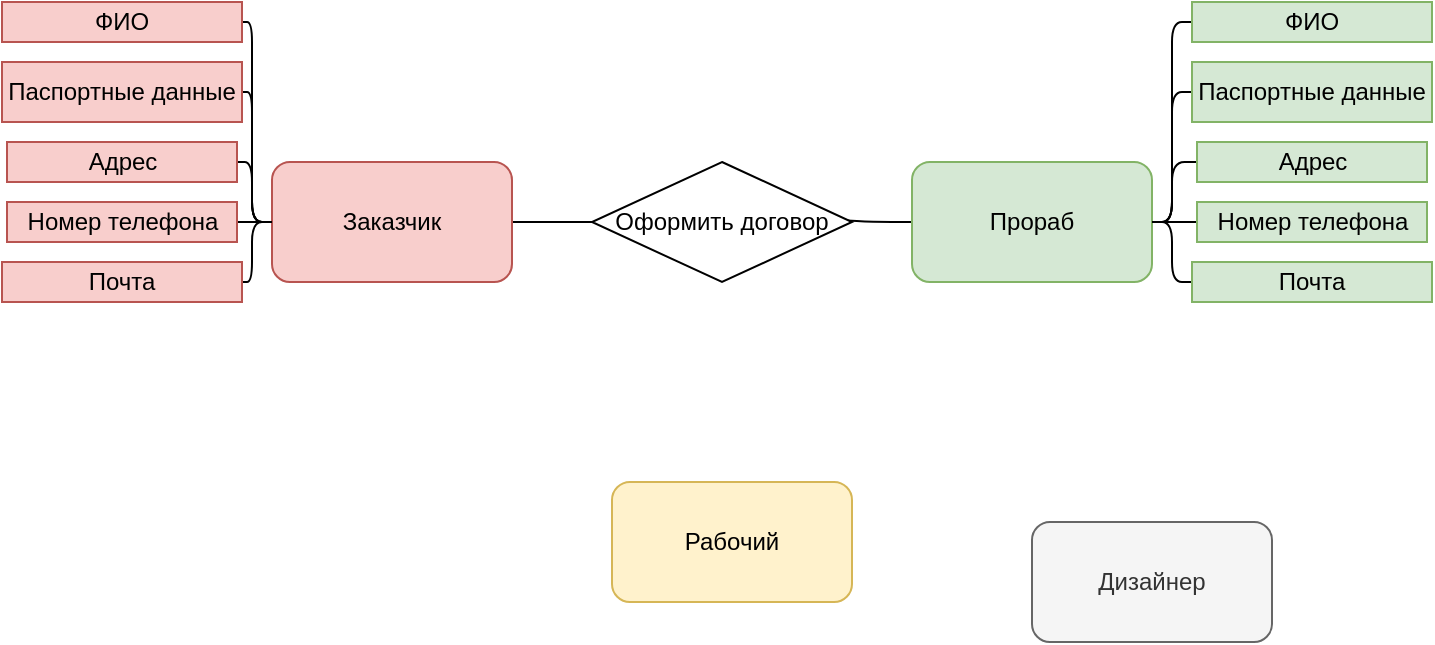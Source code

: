 <mxfile version="15.8.1" type="github">
  <diagram id="3Rl8tJcSyYSh5Y90n7Nx" name="Page-1">
    <mxGraphModel dx="981" dy="544" grid="1" gridSize="10" guides="1" tooltips="1" connect="1" arrows="1" fold="1" page="1" pageScale="1" pageWidth="827" pageHeight="1169" math="0" shadow="0">
      <root>
        <mxCell id="0" />
        <mxCell id="1" parent="0" />
        <mxCell id="dhNhgRC3SvR5MSYjVpv3-27" style="edgeStyle=orthogonalEdgeStyle;rounded=1;orthogonalLoop=1;jettySize=auto;html=1;entryX=0;entryY=0.5;entryDx=0;entryDy=0;endArrow=none;endFill=0;" edge="1" parent="1" source="dhNhgRC3SvR5MSYjVpv3-3" target="dhNhgRC3SvR5MSYjVpv3-25">
          <mxGeometry relative="1" as="geometry" />
        </mxCell>
        <mxCell id="dhNhgRC3SvR5MSYjVpv3-3" value="Заказчик" style="rounded=1;whiteSpace=wrap;html=1;fillColor=#f8cecc;strokeColor=#b85450;" vertex="1" parent="1">
          <mxGeometry x="150" y="100" width="120" height="60" as="geometry" />
        </mxCell>
        <mxCell id="dhNhgRC3SvR5MSYjVpv3-26" style="edgeStyle=orthogonalEdgeStyle;rounded=1;orthogonalLoop=1;jettySize=auto;html=1;entryX=0.96;entryY=0.485;entryDx=0;entryDy=0;entryPerimeter=0;endArrow=none;endFill=0;" edge="1" parent="1" source="dhNhgRC3SvR5MSYjVpv3-4" target="dhNhgRC3SvR5MSYjVpv3-25">
          <mxGeometry relative="1" as="geometry" />
        </mxCell>
        <mxCell id="dhNhgRC3SvR5MSYjVpv3-4" value="Прораб" style="rounded=1;whiteSpace=wrap;html=1;fillColor=#d5e8d4;strokeColor=#82b366;" vertex="1" parent="1">
          <mxGeometry x="470" y="100" width="120" height="60" as="geometry" />
        </mxCell>
        <mxCell id="dhNhgRC3SvR5MSYjVpv3-5" value="Рабочий" style="rounded=1;whiteSpace=wrap;html=1;fillColor=#fff2cc;strokeColor=#d6b656;" vertex="1" parent="1">
          <mxGeometry x="320" y="260" width="120" height="60" as="geometry" />
        </mxCell>
        <mxCell id="dhNhgRC3SvR5MSYjVpv3-6" value="Дизайнер" style="rounded=1;whiteSpace=wrap;html=1;fillColor=#f5f5f5;fontColor=#333333;strokeColor=#666666;" vertex="1" parent="1">
          <mxGeometry x="530" y="280" width="120" height="60" as="geometry" />
        </mxCell>
        <mxCell id="dhNhgRC3SvR5MSYjVpv3-18" style="edgeStyle=orthogonalEdgeStyle;rounded=1;orthogonalLoop=1;jettySize=auto;html=1;endArrow=none;endFill=0;" edge="1" parent="1" source="dhNhgRC3SvR5MSYjVpv3-7" target="dhNhgRC3SvR5MSYjVpv3-3">
          <mxGeometry relative="1" as="geometry">
            <Array as="points">
              <mxPoint x="140" y="30" />
              <mxPoint x="140" y="130" />
            </Array>
          </mxGeometry>
        </mxCell>
        <mxCell id="dhNhgRC3SvR5MSYjVpv3-7" value="ФИО" style="rounded=0;whiteSpace=wrap;html=1;fillColor=#f8cecc;strokeColor=#b85450;" vertex="1" parent="1">
          <mxGeometry x="15" y="20" width="120" height="20" as="geometry" />
        </mxCell>
        <mxCell id="dhNhgRC3SvR5MSYjVpv3-17" style="edgeStyle=orthogonalEdgeStyle;rounded=1;orthogonalLoop=1;jettySize=auto;html=1;endArrow=none;endFill=0;" edge="1" parent="1" source="dhNhgRC3SvR5MSYjVpv3-8" target="dhNhgRC3SvR5MSYjVpv3-3">
          <mxGeometry relative="1" as="geometry">
            <Array as="points">
              <mxPoint x="140" y="65" />
              <mxPoint x="140" y="130" />
            </Array>
          </mxGeometry>
        </mxCell>
        <mxCell id="dhNhgRC3SvR5MSYjVpv3-8" value="Паспортные данные" style="rounded=0;whiteSpace=wrap;html=1;fillColor=#f8cecc;strokeColor=#b85450;" vertex="1" parent="1">
          <mxGeometry x="15" y="50" width="120" height="30" as="geometry" />
        </mxCell>
        <mxCell id="dhNhgRC3SvR5MSYjVpv3-16" style="edgeStyle=orthogonalEdgeStyle;rounded=1;orthogonalLoop=1;jettySize=auto;html=1;endArrow=none;endFill=0;" edge="1" parent="1" source="dhNhgRC3SvR5MSYjVpv3-10" target="dhNhgRC3SvR5MSYjVpv3-3">
          <mxGeometry relative="1" as="geometry">
            <Array as="points">
              <mxPoint x="140" y="100" />
              <mxPoint x="140" y="130" />
            </Array>
          </mxGeometry>
        </mxCell>
        <mxCell id="dhNhgRC3SvR5MSYjVpv3-10" value="Адрес" style="rounded=0;whiteSpace=wrap;html=1;fillColor=#f8cecc;strokeColor=#b85450;" vertex="1" parent="1">
          <mxGeometry x="17.5" y="90" width="115" height="20" as="geometry" />
        </mxCell>
        <mxCell id="dhNhgRC3SvR5MSYjVpv3-15" value="" style="edgeStyle=orthogonalEdgeStyle;rounded=1;orthogonalLoop=1;jettySize=auto;html=1;endArrow=none;endFill=0;" edge="1" parent="1" source="dhNhgRC3SvR5MSYjVpv3-11" target="dhNhgRC3SvR5MSYjVpv3-3">
          <mxGeometry relative="1" as="geometry" />
        </mxCell>
        <mxCell id="dhNhgRC3SvR5MSYjVpv3-11" value="Номер телефона" style="rounded=0;whiteSpace=wrap;html=1;fillColor=#f8cecc;strokeColor=#b85450;" vertex="1" parent="1">
          <mxGeometry x="17.5" y="120" width="115" height="20" as="geometry" />
        </mxCell>
        <mxCell id="dhNhgRC3SvR5MSYjVpv3-19" style="edgeStyle=orthogonalEdgeStyle;rounded=1;orthogonalLoop=1;jettySize=auto;html=1;entryX=0;entryY=0.5;entryDx=0;entryDy=0;endArrow=none;endFill=0;" edge="1" parent="1" source="dhNhgRC3SvR5MSYjVpv3-12" target="dhNhgRC3SvR5MSYjVpv3-3">
          <mxGeometry relative="1" as="geometry">
            <Array as="points">
              <mxPoint x="140" y="160" />
              <mxPoint x="140" y="130" />
            </Array>
          </mxGeometry>
        </mxCell>
        <mxCell id="dhNhgRC3SvR5MSYjVpv3-12" value="Почта" style="rounded=0;whiteSpace=wrap;html=1;fillColor=#f8cecc;strokeColor=#b85450;" vertex="1" parent="1">
          <mxGeometry x="15" y="150" width="120" height="20" as="geometry" />
        </mxCell>
        <mxCell id="dhNhgRC3SvR5MSYjVpv3-28" style="edgeStyle=orthogonalEdgeStyle;rounded=1;orthogonalLoop=1;jettySize=auto;html=1;exitX=0;exitY=0.5;exitDx=0;exitDy=0;entryX=1;entryY=0.5;entryDx=0;entryDy=0;endArrow=none;endFill=0;" edge="1" parent="1" source="dhNhgRC3SvR5MSYjVpv3-20" target="dhNhgRC3SvR5MSYjVpv3-4">
          <mxGeometry relative="1" as="geometry">
            <Array as="points">
              <mxPoint x="600" y="30" />
              <mxPoint x="600" y="130" />
            </Array>
          </mxGeometry>
        </mxCell>
        <mxCell id="dhNhgRC3SvR5MSYjVpv3-20" value="ФИО" style="rounded=0;whiteSpace=wrap;html=1;fillColor=#d5e8d4;strokeColor=#82b366;" vertex="1" parent="1">
          <mxGeometry x="610" y="20" width="120" height="20" as="geometry" />
        </mxCell>
        <mxCell id="dhNhgRC3SvR5MSYjVpv3-29" style="edgeStyle=orthogonalEdgeStyle;rounded=1;orthogonalLoop=1;jettySize=auto;html=1;exitX=0;exitY=0.5;exitDx=0;exitDy=0;endArrow=none;endFill=0;" edge="1" parent="1" source="dhNhgRC3SvR5MSYjVpv3-21">
          <mxGeometry relative="1" as="geometry">
            <mxPoint x="590" y="130" as="targetPoint" />
            <Array as="points">
              <mxPoint x="600" y="65" />
              <mxPoint x="600" y="130" />
            </Array>
          </mxGeometry>
        </mxCell>
        <mxCell id="dhNhgRC3SvR5MSYjVpv3-21" value="Паспортные данные" style="rounded=0;whiteSpace=wrap;html=1;fillColor=#d5e8d4;strokeColor=#82b366;" vertex="1" parent="1">
          <mxGeometry x="610" y="50" width="120" height="30" as="geometry" />
        </mxCell>
        <mxCell id="dhNhgRC3SvR5MSYjVpv3-30" style="edgeStyle=orthogonalEdgeStyle;rounded=1;orthogonalLoop=1;jettySize=auto;html=1;exitX=0;exitY=0.5;exitDx=0;exitDy=0;entryX=1;entryY=0.5;entryDx=0;entryDy=0;endArrow=none;endFill=0;" edge="1" parent="1" source="dhNhgRC3SvR5MSYjVpv3-22" target="dhNhgRC3SvR5MSYjVpv3-4">
          <mxGeometry relative="1" as="geometry">
            <Array as="points">
              <mxPoint x="600" y="100" />
              <mxPoint x="600" y="130" />
            </Array>
          </mxGeometry>
        </mxCell>
        <mxCell id="dhNhgRC3SvR5MSYjVpv3-22" value="Адрес" style="rounded=0;whiteSpace=wrap;html=1;fillColor=#d5e8d4;strokeColor=#82b366;" vertex="1" parent="1">
          <mxGeometry x="612.5" y="90" width="115" height="20" as="geometry" />
        </mxCell>
        <mxCell id="dhNhgRC3SvR5MSYjVpv3-31" style="edgeStyle=orthogonalEdgeStyle;rounded=1;orthogonalLoop=1;jettySize=auto;html=1;exitX=0;exitY=0.5;exitDx=0;exitDy=0;endArrow=none;endFill=0;" edge="1" parent="1" source="dhNhgRC3SvR5MSYjVpv3-23">
          <mxGeometry relative="1" as="geometry">
            <mxPoint x="590" y="129.793" as="targetPoint" />
          </mxGeometry>
        </mxCell>
        <mxCell id="dhNhgRC3SvR5MSYjVpv3-23" value="Номер телефона" style="rounded=0;whiteSpace=wrap;html=1;fillColor=#d5e8d4;strokeColor=#82b366;" vertex="1" parent="1">
          <mxGeometry x="612.5" y="120" width="115" height="20" as="geometry" />
        </mxCell>
        <mxCell id="dhNhgRC3SvR5MSYjVpv3-32" style="edgeStyle=orthogonalEdgeStyle;rounded=1;orthogonalLoop=1;jettySize=auto;html=1;exitX=0;exitY=0.5;exitDx=0;exitDy=0;endArrow=none;endFill=0;" edge="1" parent="1" source="dhNhgRC3SvR5MSYjVpv3-24">
          <mxGeometry relative="1" as="geometry">
            <mxPoint x="590" y="130" as="targetPoint" />
            <Array as="points">
              <mxPoint x="600" y="160" />
              <mxPoint x="600" y="130" />
            </Array>
          </mxGeometry>
        </mxCell>
        <mxCell id="dhNhgRC3SvR5MSYjVpv3-24" value="Почта" style="rounded=0;whiteSpace=wrap;html=1;fillColor=#d5e8d4;strokeColor=#82b366;" vertex="1" parent="1">
          <mxGeometry x="610" y="150" width="120" height="20" as="geometry" />
        </mxCell>
        <mxCell id="dhNhgRC3SvR5MSYjVpv3-25" value="Оформить договор" style="rhombus;whiteSpace=wrap;html=1;" vertex="1" parent="1">
          <mxGeometry x="310" y="100" width="130" height="60" as="geometry" />
        </mxCell>
      </root>
    </mxGraphModel>
  </diagram>
</mxfile>
